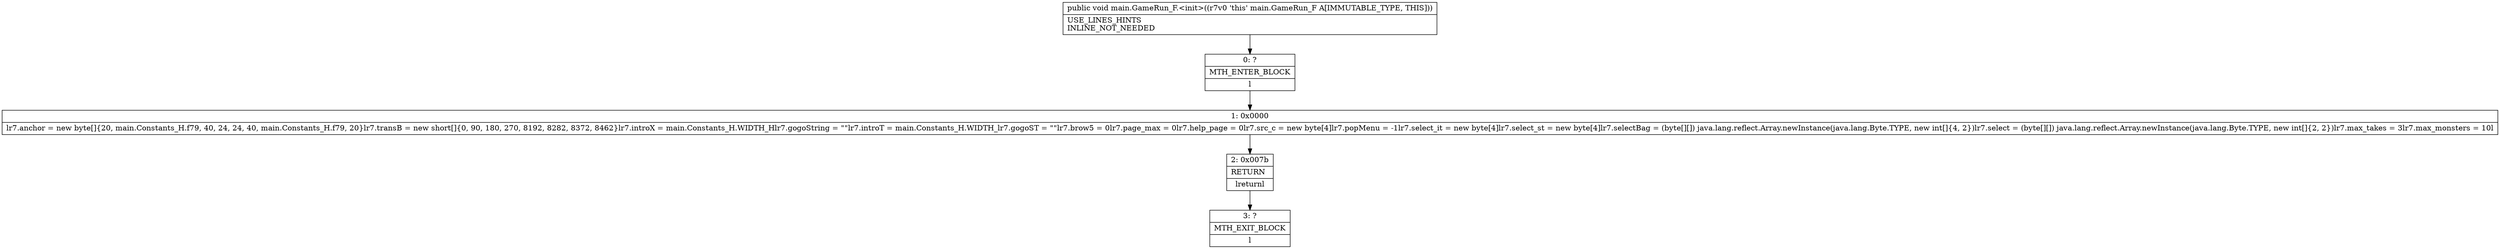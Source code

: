 digraph "CFG formain.GameRun_F.\<init\>()V" {
Node_0 [shape=record,label="{0\:\ ?|MTH_ENTER_BLOCK\l|l}"];
Node_1 [shape=record,label="{1\:\ 0x0000|lr7.anchor = new byte[]\{20, main.Constants_H.f79, 40, 24, 24, 40, main.Constants_H.f79, 20\}lr7.transB = new short[]\{0, 90, 180, 270, 8192, 8282, 8372, 8462\}lr7.introX = main.Constants_H.WIDTH_Hlr7.gogoString = \"\"lr7.introT = main.Constants_H.WIDTH_lr7.gogoST = \"\"lr7.brow5 = 0lr7.page_max = 0lr7.help_page = 0lr7.src_c = new byte[4]lr7.popMenu = \-1lr7.select_it = new byte[4]lr7.select_st = new byte[4]lr7.selectBag = (byte[][]) java.lang.reflect.Array.newInstance(java.lang.Byte.TYPE, new int[]\{4, 2\})lr7.select = (byte[][]) java.lang.reflect.Array.newInstance(java.lang.Byte.TYPE, new int[]\{2, 2\})lr7.max_takes = 3lr7.max_monsters = 10l}"];
Node_2 [shape=record,label="{2\:\ 0x007b|RETURN\l|lreturnl}"];
Node_3 [shape=record,label="{3\:\ ?|MTH_EXIT_BLOCK\l|l}"];
MethodNode[shape=record,label="{public void main.GameRun_F.\<init\>((r7v0 'this' main.GameRun_F A[IMMUTABLE_TYPE, THIS]))  | USE_LINES_HINTS\lINLINE_NOT_NEEDED\l}"];
MethodNode -> Node_0;
Node_0 -> Node_1;
Node_1 -> Node_2;
Node_2 -> Node_3;
}

